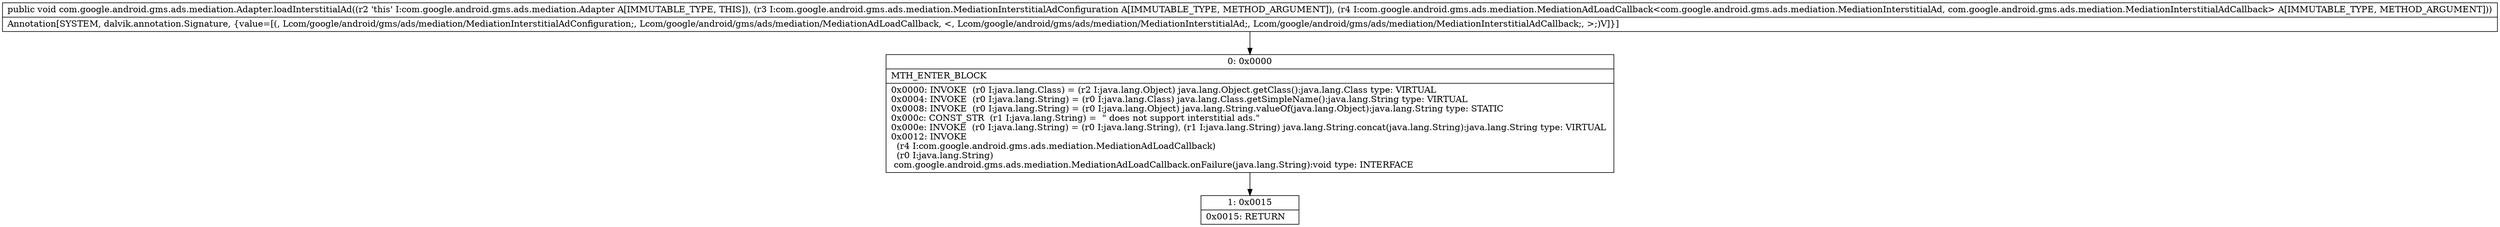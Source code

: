 digraph "CFG forcom.google.android.gms.ads.mediation.Adapter.loadInterstitialAd(Lcom\/google\/android\/gms\/ads\/mediation\/MediationInterstitialAdConfiguration;Lcom\/google\/android\/gms\/ads\/mediation\/MediationAdLoadCallback;)V" {
Node_0 [shape=record,label="{0\:\ 0x0000|MTH_ENTER_BLOCK\l|0x0000: INVOKE  (r0 I:java.lang.Class) = (r2 I:java.lang.Object) java.lang.Object.getClass():java.lang.Class type: VIRTUAL \l0x0004: INVOKE  (r0 I:java.lang.String) = (r0 I:java.lang.Class) java.lang.Class.getSimpleName():java.lang.String type: VIRTUAL \l0x0008: INVOKE  (r0 I:java.lang.String) = (r0 I:java.lang.Object) java.lang.String.valueOf(java.lang.Object):java.lang.String type: STATIC \l0x000c: CONST_STR  (r1 I:java.lang.String) =  \" does not support interstitial ads.\" \l0x000e: INVOKE  (r0 I:java.lang.String) = (r0 I:java.lang.String), (r1 I:java.lang.String) java.lang.String.concat(java.lang.String):java.lang.String type: VIRTUAL \l0x0012: INVOKE  \l  (r4 I:com.google.android.gms.ads.mediation.MediationAdLoadCallback)\l  (r0 I:java.lang.String)\l com.google.android.gms.ads.mediation.MediationAdLoadCallback.onFailure(java.lang.String):void type: INTERFACE \l}"];
Node_1 [shape=record,label="{1\:\ 0x0015|0x0015: RETURN   \l}"];
MethodNode[shape=record,label="{public void com.google.android.gms.ads.mediation.Adapter.loadInterstitialAd((r2 'this' I:com.google.android.gms.ads.mediation.Adapter A[IMMUTABLE_TYPE, THIS]), (r3 I:com.google.android.gms.ads.mediation.MediationInterstitialAdConfiguration A[IMMUTABLE_TYPE, METHOD_ARGUMENT]), (r4 I:com.google.android.gms.ads.mediation.MediationAdLoadCallback\<com.google.android.gms.ads.mediation.MediationInterstitialAd, com.google.android.gms.ads.mediation.MediationInterstitialAdCallback\> A[IMMUTABLE_TYPE, METHOD_ARGUMENT]))  | Annotation[SYSTEM, dalvik.annotation.Signature, \{value=[(, Lcom\/google\/android\/gms\/ads\/mediation\/MediationInterstitialAdConfiguration;, Lcom\/google\/android\/gms\/ads\/mediation\/MediationAdLoadCallback, \<, Lcom\/google\/android\/gms\/ads\/mediation\/MediationInterstitialAd;, Lcom\/google\/android\/gms\/ads\/mediation\/MediationInterstitialAdCallback;, \>;)V]\}]\l}"];
MethodNode -> Node_0;
Node_0 -> Node_1;
}

